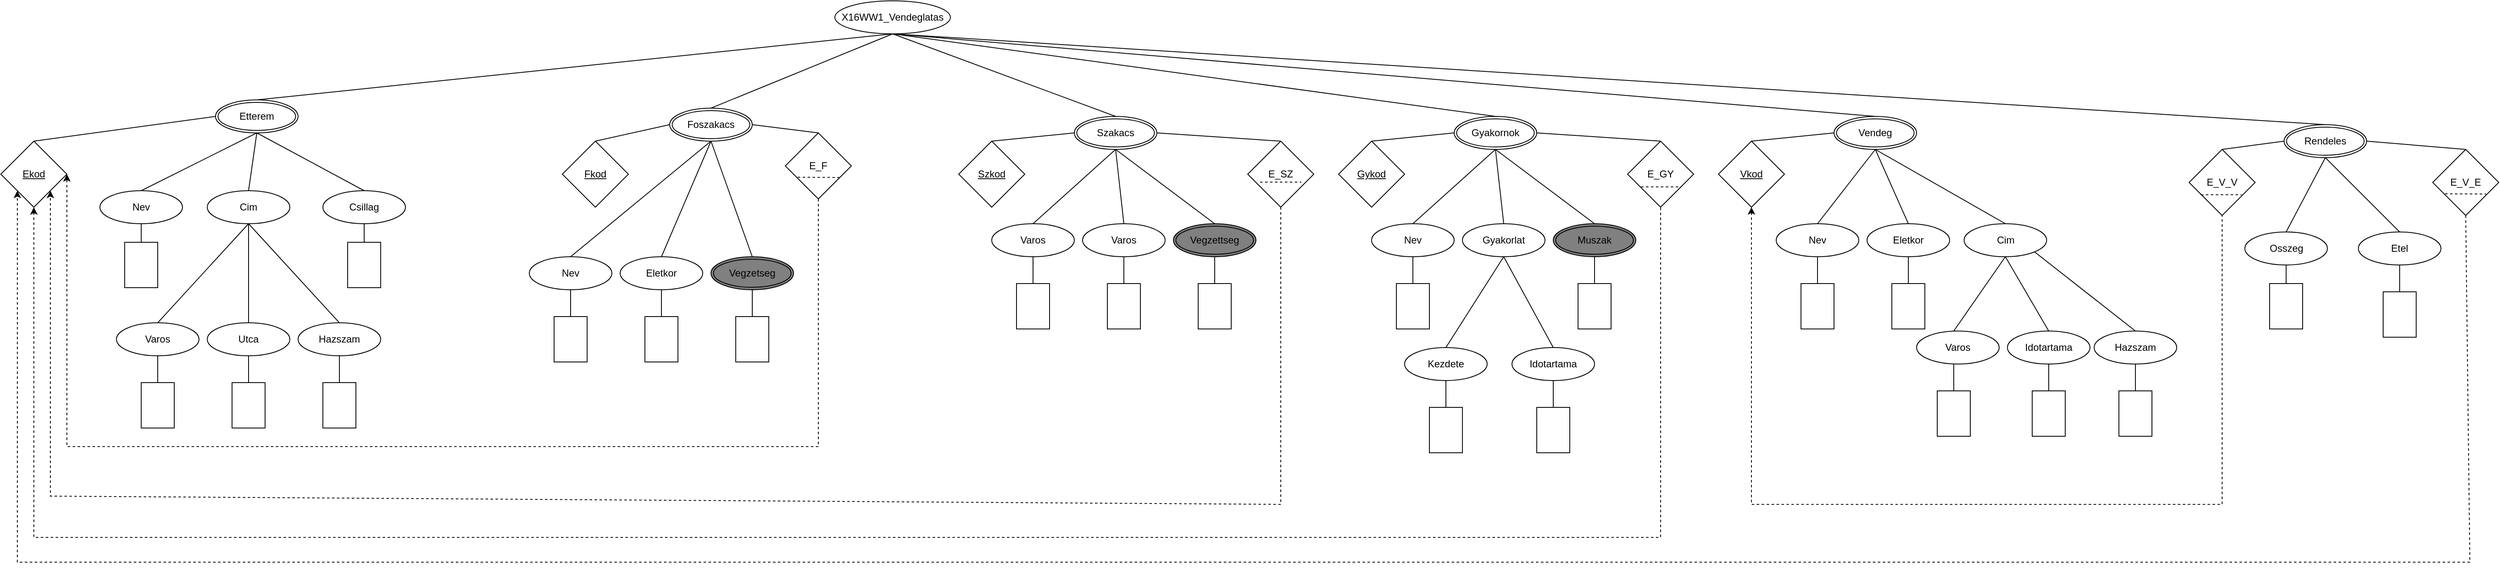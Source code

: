 <mxfile version="26.1.3">
  <diagram name="Page-1" id="sWhTfugPhAVval0CYp7l">
    <mxGraphModel dx="724" dy="417" grid="1" gridSize="10" guides="1" tooltips="1" connect="1" arrows="1" fold="1" page="1" pageScale="1" pageWidth="4681" pageHeight="3300" math="0" shadow="0">
      <root>
        <mxCell id="0" />
        <mxCell id="1" parent="0" />
        <mxCell id="BiMNUAmta6jIH4Wn-nJm-2" value="X16WW1_Vendeglatas" style="ellipse;whiteSpace=wrap;html=1;align=center;" vertex="1" parent="1">
          <mxGeometry x="1270" width="140" height="40" as="geometry" />
        </mxCell>
        <mxCell id="BiMNUAmta6jIH4Wn-nJm-3" value="Etterem" style="ellipse;shape=doubleEllipse;margin=3;whiteSpace=wrap;html=1;align=center;" vertex="1" parent="1">
          <mxGeometry x="520" y="120" width="100" height="40" as="geometry" />
        </mxCell>
        <mxCell id="BiMNUAmta6jIH4Wn-nJm-4" value="Cim" style="ellipse;whiteSpace=wrap;html=1;align=center;" vertex="1" parent="1">
          <mxGeometry x="510" y="230" width="100" height="40" as="geometry" />
        </mxCell>
        <mxCell id="BiMNUAmta6jIH4Wn-nJm-5" value="Csillag" style="ellipse;whiteSpace=wrap;html=1;align=center;" vertex="1" parent="1">
          <mxGeometry x="650" y="230" width="100" height="40" as="geometry" />
        </mxCell>
        <mxCell id="BiMNUAmta6jIH4Wn-nJm-6" value="Nev" style="ellipse;whiteSpace=wrap;html=1;align=center;" vertex="1" parent="1">
          <mxGeometry x="380" y="230" width="100" height="40" as="geometry" />
        </mxCell>
        <mxCell id="BiMNUAmta6jIH4Wn-nJm-7" value="&lt;u&gt;Ekod&lt;/u&gt;" style="rhombus;whiteSpace=wrap;html=1;" vertex="1" parent="1">
          <mxGeometry x="260" y="170" width="80" height="80" as="geometry" />
        </mxCell>
        <mxCell id="BiMNUAmta6jIH4Wn-nJm-8" value="Varos" style="ellipse;whiteSpace=wrap;html=1;align=center;" vertex="1" parent="1">
          <mxGeometry x="400" y="390" width="100" height="40" as="geometry" />
        </mxCell>
        <mxCell id="BiMNUAmta6jIH4Wn-nJm-10" value="Utca" style="ellipse;whiteSpace=wrap;html=1;align=center;" vertex="1" parent="1">
          <mxGeometry x="510" y="390" width="100" height="40" as="geometry" />
        </mxCell>
        <mxCell id="BiMNUAmta6jIH4Wn-nJm-11" value="Hazszam" style="ellipse;whiteSpace=wrap;html=1;align=center;" vertex="1" parent="1">
          <mxGeometry x="620" y="390" width="100" height="40" as="geometry" />
        </mxCell>
        <mxCell id="BiMNUAmta6jIH4Wn-nJm-12" value="" style="endArrow=none;html=1;rounded=0;exitX=0;exitY=0.5;exitDx=0;exitDy=0;entryX=0.5;entryY=0;entryDx=0;entryDy=0;" edge="1" parent="1" source="BiMNUAmta6jIH4Wn-nJm-3" target="BiMNUAmta6jIH4Wn-nJm-7">
          <mxGeometry width="50" height="50" relative="1" as="geometry">
            <mxPoint x="920" y="410" as="sourcePoint" />
            <mxPoint x="970" y="360" as="targetPoint" />
          </mxGeometry>
        </mxCell>
        <mxCell id="BiMNUAmta6jIH4Wn-nJm-13" value="" style="endArrow=none;html=1;rounded=0;exitX=0.5;exitY=1;exitDx=0;exitDy=0;entryX=0.5;entryY=0;entryDx=0;entryDy=0;" edge="1" parent="1" source="BiMNUAmta6jIH4Wn-nJm-3" target="BiMNUAmta6jIH4Wn-nJm-6">
          <mxGeometry width="50" height="50" relative="1" as="geometry">
            <mxPoint x="580" y="170" as="sourcePoint" />
            <mxPoint x="330" y="200" as="targetPoint" />
          </mxGeometry>
        </mxCell>
        <mxCell id="BiMNUAmta6jIH4Wn-nJm-14" value="" style="endArrow=none;html=1;rounded=0;exitX=0.5;exitY=1;exitDx=0;exitDy=0;entryX=0.5;entryY=0;entryDx=0;entryDy=0;" edge="1" parent="1" source="BiMNUAmta6jIH4Wn-nJm-3" target="BiMNUAmta6jIH4Wn-nJm-4">
          <mxGeometry width="50" height="50" relative="1" as="geometry">
            <mxPoint x="590" y="180" as="sourcePoint" />
            <mxPoint x="340" y="210" as="targetPoint" />
          </mxGeometry>
        </mxCell>
        <mxCell id="BiMNUAmta6jIH4Wn-nJm-15" value="" style="endArrow=none;html=1;rounded=0;exitX=0.5;exitY=0;exitDx=0;exitDy=0;entryX=0.5;entryY=1;entryDx=0;entryDy=0;" edge="1" parent="1" source="BiMNUAmta6jIH4Wn-nJm-5" target="BiMNUAmta6jIH4Wn-nJm-3">
          <mxGeometry width="50" height="50" relative="1" as="geometry">
            <mxPoint x="600" y="190" as="sourcePoint" />
            <mxPoint x="350" y="220" as="targetPoint" />
          </mxGeometry>
        </mxCell>
        <mxCell id="BiMNUAmta6jIH4Wn-nJm-16" value="" style="endArrow=none;html=1;rounded=0;exitX=0.5;exitY=1;exitDx=0;exitDy=0;entryX=0.5;entryY=0;entryDx=0;entryDy=0;" edge="1" parent="1" source="BiMNUAmta6jIH4Wn-nJm-4" target="BiMNUAmta6jIH4Wn-nJm-8">
          <mxGeometry width="50" height="50" relative="1" as="geometry">
            <mxPoint x="610" y="200" as="sourcePoint" />
            <mxPoint x="360" y="230" as="targetPoint" />
          </mxGeometry>
        </mxCell>
        <mxCell id="BiMNUAmta6jIH4Wn-nJm-17" value="" style="endArrow=none;html=1;rounded=0;exitX=0.5;exitY=0;exitDx=0;exitDy=0;entryX=0.5;entryY=1;entryDx=0;entryDy=0;" edge="1" parent="1" source="BiMNUAmta6jIH4Wn-nJm-10" target="BiMNUAmta6jIH4Wn-nJm-4">
          <mxGeometry width="50" height="50" relative="1" as="geometry">
            <mxPoint x="620" y="210" as="sourcePoint" />
            <mxPoint x="370" y="240" as="targetPoint" />
          </mxGeometry>
        </mxCell>
        <mxCell id="BiMNUAmta6jIH4Wn-nJm-18" value="" style="endArrow=none;html=1;rounded=0;exitX=0.5;exitY=0;exitDx=0;exitDy=0;entryX=0.5;entryY=1;entryDx=0;entryDy=0;" edge="1" parent="1" source="BiMNUAmta6jIH4Wn-nJm-11" target="BiMNUAmta6jIH4Wn-nJm-4">
          <mxGeometry width="50" height="50" relative="1" as="geometry">
            <mxPoint x="630" y="220" as="sourcePoint" />
            <mxPoint x="380" y="250" as="targetPoint" />
          </mxGeometry>
        </mxCell>
        <mxCell id="BiMNUAmta6jIH4Wn-nJm-19" value="" style="endArrow=none;html=1;rounded=0;entryX=0.5;entryY=0;entryDx=0;entryDy=0;exitX=0.5;exitY=1;exitDx=0;exitDy=0;" edge="1" parent="1" source="BiMNUAmta6jIH4Wn-nJm-2" target="BiMNUAmta6jIH4Wn-nJm-3">
          <mxGeometry width="50" height="50" relative="1" as="geometry">
            <mxPoint x="920" y="40" as="sourcePoint" />
            <mxPoint x="390" y="260" as="targetPoint" />
          </mxGeometry>
        </mxCell>
        <mxCell id="BiMNUAmta6jIH4Wn-nJm-20" value="" style="rounded=0;whiteSpace=wrap;html=1;rotation=90;" vertex="1" parent="1">
          <mxGeometry x="422.5" y="470" width="55" height="40" as="geometry" />
        </mxCell>
        <mxCell id="BiMNUAmta6jIH4Wn-nJm-22" value="" style="rounded=0;whiteSpace=wrap;html=1;rotation=90;" vertex="1" parent="1">
          <mxGeometry x="532.5" y="470" width="55" height="40" as="geometry" />
        </mxCell>
        <mxCell id="BiMNUAmta6jIH4Wn-nJm-24" value="" style="rounded=0;whiteSpace=wrap;html=1;rotation=90;" vertex="1" parent="1">
          <mxGeometry x="642.5" y="470" width="55" height="40" as="geometry" />
        </mxCell>
        <mxCell id="BiMNUAmta6jIH4Wn-nJm-25" value="" style="rounded=0;whiteSpace=wrap;html=1;rotation=90;" vertex="1" parent="1">
          <mxGeometry x="402.5" y="300" width="55" height="40" as="geometry" />
        </mxCell>
        <mxCell id="BiMNUAmta6jIH4Wn-nJm-26" value="" style="rounded=0;whiteSpace=wrap;html=1;rotation=90;" vertex="1" parent="1">
          <mxGeometry x="672.5" y="300" width="55" height="40" as="geometry" />
        </mxCell>
        <mxCell id="BiMNUAmta6jIH4Wn-nJm-27" value="" style="endArrow=none;html=1;rounded=0;exitX=0.5;exitY=1;exitDx=0;exitDy=0;entryX=0;entryY=0.5;entryDx=0;entryDy=0;" edge="1" parent="1" source="BiMNUAmta6jIH4Wn-nJm-10" target="BiMNUAmta6jIH4Wn-nJm-22">
          <mxGeometry width="50" height="50" relative="1" as="geometry">
            <mxPoint x="570" y="360" as="sourcePoint" />
            <mxPoint x="570" y="280" as="targetPoint" />
          </mxGeometry>
        </mxCell>
        <mxCell id="BiMNUAmta6jIH4Wn-nJm-28" value="" style="endArrow=none;html=1;rounded=0;exitX=0.5;exitY=1;exitDx=0;exitDy=0;entryX=0;entryY=0.5;entryDx=0;entryDy=0;" edge="1" parent="1" source="BiMNUAmta6jIH4Wn-nJm-8" target="BiMNUAmta6jIH4Wn-nJm-20">
          <mxGeometry width="50" height="50" relative="1" as="geometry">
            <mxPoint x="580" y="370" as="sourcePoint" />
            <mxPoint x="580" y="290" as="targetPoint" />
          </mxGeometry>
        </mxCell>
        <mxCell id="BiMNUAmta6jIH4Wn-nJm-29" value="" style="endArrow=none;html=1;rounded=0;exitX=0.5;exitY=1;exitDx=0;exitDy=0;entryX=0;entryY=0.5;entryDx=0;entryDy=0;" edge="1" parent="1" source="BiMNUAmta6jIH4Wn-nJm-11" target="BiMNUAmta6jIH4Wn-nJm-24">
          <mxGeometry width="50" height="50" relative="1" as="geometry">
            <mxPoint x="590" y="380" as="sourcePoint" />
            <mxPoint x="590" y="300" as="targetPoint" />
          </mxGeometry>
        </mxCell>
        <mxCell id="BiMNUAmta6jIH4Wn-nJm-30" value="" style="endArrow=none;html=1;rounded=0;exitX=0;exitY=0.5;exitDx=0;exitDy=0;entryX=0.5;entryY=1;entryDx=0;entryDy=0;" edge="1" parent="1" source="BiMNUAmta6jIH4Wn-nJm-25" target="BiMNUAmta6jIH4Wn-nJm-6">
          <mxGeometry width="50" height="50" relative="1" as="geometry">
            <mxPoint x="600" y="390" as="sourcePoint" />
            <mxPoint x="600" y="310" as="targetPoint" />
          </mxGeometry>
        </mxCell>
        <mxCell id="BiMNUAmta6jIH4Wn-nJm-31" value="" style="endArrow=none;html=1;rounded=0;exitX=0;exitY=0.5;exitDx=0;exitDy=0;entryX=0.5;entryY=1;entryDx=0;entryDy=0;" edge="1" parent="1" source="BiMNUAmta6jIH4Wn-nJm-26" target="BiMNUAmta6jIH4Wn-nJm-5">
          <mxGeometry width="50" height="50" relative="1" as="geometry">
            <mxPoint x="610" y="400" as="sourcePoint" />
            <mxPoint x="610" y="320" as="targetPoint" />
          </mxGeometry>
        </mxCell>
        <mxCell id="BiMNUAmta6jIH4Wn-nJm-32" value="Szakacs" style="ellipse;shape=doubleEllipse;margin=3;whiteSpace=wrap;html=1;align=center;" vertex="1" parent="1">
          <mxGeometry x="1560" y="140" width="100" height="40" as="geometry" />
        </mxCell>
        <mxCell id="BiMNUAmta6jIH4Wn-nJm-33" value="&lt;u&gt;Fkod&lt;/u&gt;" style="rhombus;whiteSpace=wrap;html=1;" vertex="1" parent="1">
          <mxGeometry x="940" y="170" width="80" height="80" as="geometry" />
        </mxCell>
        <mxCell id="BiMNUAmta6jIH4Wn-nJm-35" value="E_F" style="rhombus;whiteSpace=wrap;html=1;" vertex="1" parent="1">
          <mxGeometry x="1210" y="160" width="80" height="80" as="geometry" />
        </mxCell>
        <mxCell id="BiMNUAmta6jIH4Wn-nJm-36" value="Foszakacs" style="ellipse;shape=doubleEllipse;margin=3;whiteSpace=wrap;html=1;align=center;" vertex="1" parent="1">
          <mxGeometry x="1070" y="130" width="100" height="40" as="geometry" />
        </mxCell>
        <mxCell id="BiMNUAmta6jIH4Wn-nJm-37" value="&lt;u&gt;Szkod&lt;/u&gt;" style="rhombus;whiteSpace=wrap;html=1;" vertex="1" parent="1">
          <mxGeometry x="1420" y="170" width="80" height="80" as="geometry" />
        </mxCell>
        <mxCell id="BiMNUAmta6jIH4Wn-nJm-38" value="E_SZ" style="rhombus;whiteSpace=wrap;html=1;" vertex="1" parent="1">
          <mxGeometry x="1770" y="170" width="80" height="80" as="geometry" />
        </mxCell>
        <mxCell id="BiMNUAmta6jIH4Wn-nJm-39" value="Varos" style="ellipse;whiteSpace=wrap;html=1;align=center;" vertex="1" parent="1">
          <mxGeometry x="1460" y="270" width="100" height="40" as="geometry" />
        </mxCell>
        <mxCell id="BiMNUAmta6jIH4Wn-nJm-40" value="" style="rounded=0;whiteSpace=wrap;html=1;rotation=90;" vertex="1" parent="1">
          <mxGeometry x="1482.5" y="350" width="55" height="40" as="geometry" />
        </mxCell>
        <mxCell id="BiMNUAmta6jIH4Wn-nJm-41" value="" style="endArrow=none;html=1;rounded=0;exitX=0.5;exitY=1;exitDx=0;exitDy=0;entryX=0;entryY=0.5;entryDx=0;entryDy=0;" edge="1" parent="1" source="BiMNUAmta6jIH4Wn-nJm-39" target="BiMNUAmta6jIH4Wn-nJm-40">
          <mxGeometry width="50" height="50" relative="1" as="geometry">
            <mxPoint x="1640" y="250" as="sourcePoint" />
            <mxPoint x="1640" y="170" as="targetPoint" />
          </mxGeometry>
        </mxCell>
        <mxCell id="BiMNUAmta6jIH4Wn-nJm-42" value="Varos" style="ellipse;whiteSpace=wrap;html=1;align=center;" vertex="1" parent="1">
          <mxGeometry x="1570" y="270" width="100" height="40" as="geometry" />
        </mxCell>
        <mxCell id="BiMNUAmta6jIH4Wn-nJm-43" value="" style="rounded=0;whiteSpace=wrap;html=1;rotation=90;" vertex="1" parent="1">
          <mxGeometry x="1592.5" y="350" width="55" height="40" as="geometry" />
        </mxCell>
        <mxCell id="BiMNUAmta6jIH4Wn-nJm-44" value="" style="endArrow=none;html=1;rounded=0;exitX=0.5;exitY=1;exitDx=0;exitDy=0;entryX=0;entryY=0.5;entryDx=0;entryDy=0;" edge="1" parent="1" source="BiMNUAmta6jIH4Wn-nJm-42" target="BiMNUAmta6jIH4Wn-nJm-43">
          <mxGeometry width="50" height="50" relative="1" as="geometry">
            <mxPoint x="1750" y="250" as="sourcePoint" />
            <mxPoint x="1750" y="170" as="targetPoint" />
          </mxGeometry>
        </mxCell>
        <mxCell id="BiMNUAmta6jIH4Wn-nJm-46" value="" style="rounded=0;whiteSpace=wrap;html=1;rotation=90;" vertex="1" parent="1">
          <mxGeometry x="1702.5" y="350" width="55" height="40" as="geometry" />
        </mxCell>
        <mxCell id="BiMNUAmta6jIH4Wn-nJm-47" value="" style="endArrow=none;html=1;rounded=0;exitX=0.5;exitY=1;exitDx=0;exitDy=0;entryX=0;entryY=0.5;entryDx=0;entryDy=0;" edge="1" parent="1" target="BiMNUAmta6jIH4Wn-nJm-46">
          <mxGeometry width="50" height="50" relative="1" as="geometry">
            <mxPoint x="1730" y="310" as="sourcePoint" />
            <mxPoint x="1860" y="170" as="targetPoint" />
          </mxGeometry>
        </mxCell>
        <mxCell id="BiMNUAmta6jIH4Wn-nJm-48" value="&lt;div&gt;Vegzettseg&lt;/div&gt;" style="ellipse;shape=doubleEllipse;margin=3;whiteSpace=wrap;html=1;align=center;fillColor=light-dark(#808080,#000000);" vertex="1" parent="1">
          <mxGeometry x="1680" y="270" width="100" height="40" as="geometry" />
        </mxCell>
        <mxCell id="BiMNUAmta6jIH4Wn-nJm-49" value="" style="endArrow=none;html=1;rounded=0;exitX=0.5;exitY=0;exitDx=0;exitDy=0;entryX=0.5;entryY=1;entryDx=0;entryDy=0;" edge="1" parent="1" source="BiMNUAmta6jIH4Wn-nJm-32" target="BiMNUAmta6jIH4Wn-nJm-2">
          <mxGeometry width="50" height="50" relative="1" as="geometry">
            <mxPoint x="710" y="240" as="sourcePoint" />
            <mxPoint x="580" y="170" as="targetPoint" />
          </mxGeometry>
        </mxCell>
        <mxCell id="BiMNUAmta6jIH4Wn-nJm-50" value="" style="endArrow=none;html=1;rounded=0;exitX=0.5;exitY=0;exitDx=0;exitDy=0;entryX=0;entryY=0.5;entryDx=0;entryDy=0;" edge="1" parent="1" source="BiMNUAmta6jIH4Wn-nJm-37" target="BiMNUAmta6jIH4Wn-nJm-32">
          <mxGeometry width="50" height="50" relative="1" as="geometry">
            <mxPoint x="1620" y="150" as="sourcePoint" />
            <mxPoint x="1630" y="70" as="targetPoint" />
          </mxGeometry>
        </mxCell>
        <mxCell id="BiMNUAmta6jIH4Wn-nJm-52" value="" style="endArrow=none;html=1;rounded=0;exitX=0.5;exitY=0;exitDx=0;exitDy=0;entryX=1;entryY=0.5;entryDx=0;entryDy=0;" edge="1" parent="1" source="BiMNUAmta6jIH4Wn-nJm-38" target="BiMNUAmta6jIH4Wn-nJm-32">
          <mxGeometry width="50" height="50" relative="1" as="geometry">
            <mxPoint x="1510" y="220" as="sourcePoint" />
            <mxPoint x="1570" y="170" as="targetPoint" />
          </mxGeometry>
        </mxCell>
        <mxCell id="BiMNUAmta6jIH4Wn-nJm-53" value="" style="endArrow=none;html=1;rounded=0;exitX=0.5;exitY=0;exitDx=0;exitDy=0;entryX=0.5;entryY=1;entryDx=0;entryDy=0;" edge="1" parent="1" source="BiMNUAmta6jIH4Wn-nJm-39" target="BiMNUAmta6jIH4Wn-nJm-32">
          <mxGeometry width="50" height="50" relative="1" as="geometry">
            <mxPoint x="1520" y="230" as="sourcePoint" />
            <mxPoint x="1580" y="180" as="targetPoint" />
          </mxGeometry>
        </mxCell>
        <mxCell id="BiMNUAmta6jIH4Wn-nJm-54" value="" style="endArrow=none;html=1;rounded=0;exitX=0.5;exitY=0;exitDx=0;exitDy=0;entryX=0.5;entryY=1;entryDx=0;entryDy=0;" edge="1" parent="1" source="BiMNUAmta6jIH4Wn-nJm-42" target="BiMNUAmta6jIH4Wn-nJm-32">
          <mxGeometry width="50" height="50" relative="1" as="geometry">
            <mxPoint x="1530" y="240" as="sourcePoint" />
            <mxPoint x="1590" y="190" as="targetPoint" />
          </mxGeometry>
        </mxCell>
        <mxCell id="BiMNUAmta6jIH4Wn-nJm-55" value="" style="endArrow=none;html=1;rounded=0;exitX=0.5;exitY=0;exitDx=0;exitDy=0;entryX=0.5;entryY=1;entryDx=0;entryDy=0;" edge="1" parent="1" source="BiMNUAmta6jIH4Wn-nJm-48" target="BiMNUAmta6jIH4Wn-nJm-32">
          <mxGeometry width="50" height="50" relative="1" as="geometry">
            <mxPoint x="1540" y="250" as="sourcePoint" />
            <mxPoint x="1600" y="200" as="targetPoint" />
          </mxGeometry>
        </mxCell>
        <mxCell id="BiMNUAmta6jIH4Wn-nJm-56" value="Nev" style="ellipse;whiteSpace=wrap;html=1;align=center;" vertex="1" parent="1">
          <mxGeometry x="900" y="310" width="100" height="40" as="geometry" />
        </mxCell>
        <mxCell id="BiMNUAmta6jIH4Wn-nJm-57" value="Eletkor" style="ellipse;whiteSpace=wrap;html=1;align=center;" vertex="1" parent="1">
          <mxGeometry x="1010" y="310" width="100" height="40" as="geometry" />
        </mxCell>
        <mxCell id="BiMNUAmta6jIH4Wn-nJm-59" value="" style="rounded=0;whiteSpace=wrap;html=1;rotation=90;" vertex="1" parent="1">
          <mxGeometry x="922.5" y="390" width="55" height="40" as="geometry" />
        </mxCell>
        <mxCell id="BiMNUAmta6jIH4Wn-nJm-60" value="" style="rounded=0;whiteSpace=wrap;html=1;rotation=90;" vertex="1" parent="1">
          <mxGeometry x="1032.5" y="390" width="55" height="40" as="geometry" />
        </mxCell>
        <mxCell id="BiMNUAmta6jIH4Wn-nJm-61" value="" style="rounded=0;whiteSpace=wrap;html=1;rotation=90;" vertex="1" parent="1">
          <mxGeometry x="1142.5" y="390" width="55" height="40" as="geometry" />
        </mxCell>
        <mxCell id="BiMNUAmta6jIH4Wn-nJm-62" value="" style="endArrow=none;html=1;rounded=0;exitX=0.5;exitY=1;exitDx=0;exitDy=0;entryX=0;entryY=0.5;entryDx=0;entryDy=0;" edge="1" parent="1" source="BiMNUAmta6jIH4Wn-nJm-57" target="BiMNUAmta6jIH4Wn-nJm-60">
          <mxGeometry width="50" height="50" relative="1" as="geometry">
            <mxPoint x="1070" y="280" as="sourcePoint" />
            <mxPoint x="1070" y="200" as="targetPoint" />
          </mxGeometry>
        </mxCell>
        <mxCell id="BiMNUAmta6jIH4Wn-nJm-63" value="" style="endArrow=none;html=1;rounded=0;exitX=0.5;exitY=1;exitDx=0;exitDy=0;entryX=0;entryY=0.5;entryDx=0;entryDy=0;" edge="1" parent="1" source="BiMNUAmta6jIH4Wn-nJm-56" target="BiMNUAmta6jIH4Wn-nJm-59">
          <mxGeometry width="50" height="50" relative="1" as="geometry">
            <mxPoint x="1080" y="290" as="sourcePoint" />
            <mxPoint x="1080" y="210" as="targetPoint" />
          </mxGeometry>
        </mxCell>
        <mxCell id="BiMNUAmta6jIH4Wn-nJm-64" value="" style="endArrow=none;html=1;rounded=0;exitX=0.5;exitY=1;exitDx=0;exitDy=0;entryX=0;entryY=0.5;entryDx=0;entryDy=0;" edge="1" parent="1" target="BiMNUAmta6jIH4Wn-nJm-61">
          <mxGeometry width="50" height="50" relative="1" as="geometry">
            <mxPoint x="1170" y="350" as="sourcePoint" />
            <mxPoint x="1090" y="220" as="targetPoint" />
          </mxGeometry>
        </mxCell>
        <mxCell id="BiMNUAmta6jIH4Wn-nJm-65" value="" style="endArrow=none;html=1;rounded=0;exitX=0.5;exitY=0;exitDx=0;exitDy=0;entryX=0.5;entryY=1;entryDx=0;entryDy=0;" edge="1" parent="1" source="BiMNUAmta6jIH4Wn-nJm-56" target="BiMNUAmta6jIH4Wn-nJm-36">
          <mxGeometry width="50" height="50" relative="1" as="geometry">
            <mxPoint x="1140" y="385" as="sourcePoint" />
            <mxPoint x="1190" y="335" as="targetPoint" />
          </mxGeometry>
        </mxCell>
        <mxCell id="BiMNUAmta6jIH4Wn-nJm-66" value="" style="endArrow=none;html=1;rounded=0;exitX=0.5;exitY=0;exitDx=0;exitDy=0;entryX=0.5;entryY=1;entryDx=0;entryDy=0;" edge="1" parent="1" source="BiMNUAmta6jIH4Wn-nJm-57" target="BiMNUAmta6jIH4Wn-nJm-36">
          <mxGeometry width="50" height="50" relative="1" as="geometry">
            <mxPoint x="1040" y="315" as="sourcePoint" />
            <mxPoint x="1150" y="205" as="targetPoint" />
          </mxGeometry>
        </mxCell>
        <mxCell id="BiMNUAmta6jIH4Wn-nJm-67" value="" style="endArrow=none;html=1;rounded=0;exitX=0.5;exitY=0;exitDx=0;exitDy=0;entryX=0.5;entryY=1;entryDx=0;entryDy=0;" edge="1" parent="1" target="BiMNUAmta6jIH4Wn-nJm-36">
          <mxGeometry width="50" height="50" relative="1" as="geometry">
            <mxPoint x="1170" y="310" as="sourcePoint" />
            <mxPoint x="1160" y="215" as="targetPoint" />
          </mxGeometry>
        </mxCell>
        <mxCell id="BiMNUAmta6jIH4Wn-nJm-68" value="" style="endArrow=none;html=1;rounded=0;exitX=0.5;exitY=0;exitDx=0;exitDy=0;entryX=0;entryY=0.5;entryDx=0;entryDy=0;" edge="1" parent="1" source="BiMNUAmta6jIH4Wn-nJm-33" target="BiMNUAmta6jIH4Wn-nJm-36">
          <mxGeometry width="50" height="50" relative="1" as="geometry">
            <mxPoint x="1060" y="335" as="sourcePoint" />
            <mxPoint x="1170" y="225" as="targetPoint" />
          </mxGeometry>
        </mxCell>
        <mxCell id="BiMNUAmta6jIH4Wn-nJm-69" value="" style="endArrow=none;html=1;rounded=0;exitX=0.5;exitY=0;exitDx=0;exitDy=0;entryX=1;entryY=0.5;entryDx=0;entryDy=0;" edge="1" parent="1" source="BiMNUAmta6jIH4Wn-nJm-35" target="BiMNUAmta6jIH4Wn-nJm-36">
          <mxGeometry width="50" height="50" relative="1" as="geometry">
            <mxPoint x="1070" y="345" as="sourcePoint" />
            <mxPoint x="1180" y="235" as="targetPoint" />
          </mxGeometry>
        </mxCell>
        <mxCell id="BiMNUAmta6jIH4Wn-nJm-70" value="" style="endArrow=none;html=1;rounded=0;exitX=0.5;exitY=0;exitDx=0;exitDy=0;entryX=0.5;entryY=1;entryDx=0;entryDy=0;" edge="1" parent="1" source="BiMNUAmta6jIH4Wn-nJm-36" target="BiMNUAmta6jIH4Wn-nJm-2">
          <mxGeometry width="50" height="50" relative="1" as="geometry">
            <mxPoint x="910" y="340" as="sourcePoint" />
            <mxPoint x="1020" y="230" as="targetPoint" />
          </mxGeometry>
        </mxCell>
        <mxCell id="BiMNUAmta6jIH4Wn-nJm-71" value="Gyakornok" style="ellipse;shape=doubleEllipse;margin=3;whiteSpace=wrap;html=1;align=center;" vertex="1" parent="1">
          <mxGeometry x="2020" y="140" width="100" height="40" as="geometry" />
        </mxCell>
        <mxCell id="BiMNUAmta6jIH4Wn-nJm-72" value="&lt;u&gt;Gykod&lt;/u&gt;" style="rhombus;whiteSpace=wrap;html=1;" vertex="1" parent="1">
          <mxGeometry x="1880" y="170" width="80" height="80" as="geometry" />
        </mxCell>
        <mxCell id="BiMNUAmta6jIH4Wn-nJm-73" value="E_GY" style="rhombus;whiteSpace=wrap;html=1;" vertex="1" parent="1">
          <mxGeometry x="2230" y="170" width="80" height="80" as="geometry" />
        </mxCell>
        <mxCell id="BiMNUAmta6jIH4Wn-nJm-74" value="Nev" style="ellipse;whiteSpace=wrap;html=1;align=center;" vertex="1" parent="1">
          <mxGeometry x="1920" y="270" width="100" height="40" as="geometry" />
        </mxCell>
        <mxCell id="BiMNUAmta6jIH4Wn-nJm-75" value="" style="rounded=0;whiteSpace=wrap;html=1;rotation=90;" vertex="1" parent="1">
          <mxGeometry x="1942.5" y="350" width="55" height="40" as="geometry" />
        </mxCell>
        <mxCell id="BiMNUAmta6jIH4Wn-nJm-76" value="" style="endArrow=none;html=1;rounded=0;exitX=0.5;exitY=1;exitDx=0;exitDy=0;entryX=0;entryY=0.5;entryDx=0;entryDy=0;" edge="1" parent="1" source="BiMNUAmta6jIH4Wn-nJm-74" target="BiMNUAmta6jIH4Wn-nJm-75">
          <mxGeometry width="50" height="50" relative="1" as="geometry">
            <mxPoint x="2100" y="250" as="sourcePoint" />
            <mxPoint x="2100" y="170" as="targetPoint" />
          </mxGeometry>
        </mxCell>
        <mxCell id="BiMNUAmta6jIH4Wn-nJm-77" value="Gyakorlat" style="ellipse;whiteSpace=wrap;html=1;align=center;" vertex="1" parent="1">
          <mxGeometry x="2030" y="270" width="100" height="40" as="geometry" />
        </mxCell>
        <mxCell id="BiMNUAmta6jIH4Wn-nJm-80" value="" style="rounded=0;whiteSpace=wrap;html=1;rotation=90;" vertex="1" parent="1">
          <mxGeometry x="2162.5" y="350" width="55" height="40" as="geometry" />
        </mxCell>
        <mxCell id="BiMNUAmta6jIH4Wn-nJm-81" value="" style="endArrow=none;html=1;rounded=0;exitX=0.5;exitY=1;exitDx=0;exitDy=0;entryX=0;entryY=0.5;entryDx=0;entryDy=0;" edge="1" parent="1" target="BiMNUAmta6jIH4Wn-nJm-80">
          <mxGeometry width="50" height="50" relative="1" as="geometry">
            <mxPoint x="2190" y="310" as="sourcePoint" />
            <mxPoint x="2320" y="170" as="targetPoint" />
          </mxGeometry>
        </mxCell>
        <mxCell id="BiMNUAmta6jIH4Wn-nJm-82" value="Muszak" style="ellipse;shape=doubleEllipse;margin=3;whiteSpace=wrap;html=1;align=center;fillColor=#808080;" vertex="1" parent="1">
          <mxGeometry x="2140" y="270" width="100" height="40" as="geometry" />
        </mxCell>
        <mxCell id="BiMNUAmta6jIH4Wn-nJm-83" value="" style="endArrow=none;html=1;rounded=0;exitX=0.5;exitY=0;exitDx=0;exitDy=0;entryX=0;entryY=0.5;entryDx=0;entryDy=0;" edge="1" parent="1" source="BiMNUAmta6jIH4Wn-nJm-72" target="BiMNUAmta6jIH4Wn-nJm-71">
          <mxGeometry width="50" height="50" relative="1" as="geometry">
            <mxPoint x="2080" y="150" as="sourcePoint" />
            <mxPoint x="2090" y="70" as="targetPoint" />
          </mxGeometry>
        </mxCell>
        <mxCell id="BiMNUAmta6jIH4Wn-nJm-84" value="" style="endArrow=none;html=1;rounded=0;exitX=0.5;exitY=0;exitDx=0;exitDy=0;entryX=1;entryY=0.5;entryDx=0;entryDy=0;" edge="1" parent="1" source="BiMNUAmta6jIH4Wn-nJm-73" target="BiMNUAmta6jIH4Wn-nJm-71">
          <mxGeometry width="50" height="50" relative="1" as="geometry">
            <mxPoint x="1970" y="220" as="sourcePoint" />
            <mxPoint x="2030" y="170" as="targetPoint" />
          </mxGeometry>
        </mxCell>
        <mxCell id="BiMNUAmta6jIH4Wn-nJm-85" value="" style="endArrow=none;html=1;rounded=0;exitX=0.5;exitY=0;exitDx=0;exitDy=0;entryX=0.5;entryY=1;entryDx=0;entryDy=0;" edge="1" parent="1" source="BiMNUAmta6jIH4Wn-nJm-74" target="BiMNUAmta6jIH4Wn-nJm-71">
          <mxGeometry width="50" height="50" relative="1" as="geometry">
            <mxPoint x="1980" y="230" as="sourcePoint" />
            <mxPoint x="2040" y="180" as="targetPoint" />
          </mxGeometry>
        </mxCell>
        <mxCell id="BiMNUAmta6jIH4Wn-nJm-86" value="" style="endArrow=none;html=1;rounded=0;exitX=0.5;exitY=0;exitDx=0;exitDy=0;entryX=0.5;entryY=1;entryDx=0;entryDy=0;" edge="1" parent="1" source="BiMNUAmta6jIH4Wn-nJm-77" target="BiMNUAmta6jIH4Wn-nJm-71">
          <mxGeometry width="50" height="50" relative="1" as="geometry">
            <mxPoint x="1990" y="240" as="sourcePoint" />
            <mxPoint x="2050" y="190" as="targetPoint" />
          </mxGeometry>
        </mxCell>
        <mxCell id="BiMNUAmta6jIH4Wn-nJm-87" value="" style="endArrow=none;html=1;rounded=0;exitX=0.5;exitY=0;exitDx=0;exitDy=0;entryX=0.5;entryY=1;entryDx=0;entryDy=0;" edge="1" parent="1" source="BiMNUAmta6jIH4Wn-nJm-82" target="BiMNUAmta6jIH4Wn-nJm-71">
          <mxGeometry width="50" height="50" relative="1" as="geometry">
            <mxPoint x="2000" y="250" as="sourcePoint" />
            <mxPoint x="2060" y="200" as="targetPoint" />
          </mxGeometry>
        </mxCell>
        <mxCell id="BiMNUAmta6jIH4Wn-nJm-89" value="Kezdete" style="ellipse;whiteSpace=wrap;html=1;align=center;" vertex="1" parent="1">
          <mxGeometry x="1960" y="420" width="100" height="40" as="geometry" />
        </mxCell>
        <mxCell id="BiMNUAmta6jIH4Wn-nJm-90" value="Idotartama" style="ellipse;whiteSpace=wrap;html=1;align=center;" vertex="1" parent="1">
          <mxGeometry x="2090" y="420" width="100" height="40" as="geometry" />
        </mxCell>
        <mxCell id="BiMNUAmta6jIH4Wn-nJm-91" value="" style="endArrow=none;html=1;rounded=0;exitX=0.5;exitY=0;exitDx=0;exitDy=0;entryX=0.5;entryY=1;entryDx=0;entryDy=0;" edge="1" parent="1" source="BiMNUAmta6jIH4Wn-nJm-89" target="BiMNUAmta6jIH4Wn-nJm-77">
          <mxGeometry width="50" height="50" relative="1" as="geometry">
            <mxPoint x="1970" y="370" as="sourcePoint" />
            <mxPoint x="2020" y="320" as="targetPoint" />
          </mxGeometry>
        </mxCell>
        <mxCell id="BiMNUAmta6jIH4Wn-nJm-92" value="" style="endArrow=none;html=1;rounded=0;exitX=0.5;exitY=0;exitDx=0;exitDy=0;entryX=0.5;entryY=1;entryDx=0;entryDy=0;" edge="1" parent="1" source="BiMNUAmta6jIH4Wn-nJm-90" target="BiMNUAmta6jIH4Wn-nJm-77">
          <mxGeometry width="50" height="50" relative="1" as="geometry">
            <mxPoint x="2050" y="430" as="sourcePoint" />
            <mxPoint x="2090" y="320" as="targetPoint" />
          </mxGeometry>
        </mxCell>
        <mxCell id="BiMNUAmta6jIH4Wn-nJm-93" value="" style="rounded=0;whiteSpace=wrap;html=1;rotation=90;" vertex="1" parent="1">
          <mxGeometry x="1982.5" y="500" width="55" height="40" as="geometry" />
        </mxCell>
        <mxCell id="BiMNUAmta6jIH4Wn-nJm-94" value="" style="endArrow=none;html=1;rounded=0;exitX=0.5;exitY=1;exitDx=0;exitDy=0;entryX=0;entryY=0.5;entryDx=0;entryDy=0;" edge="1" parent="1" target="BiMNUAmta6jIH4Wn-nJm-93" source="BiMNUAmta6jIH4Wn-nJm-89">
          <mxGeometry width="50" height="50" relative="1" as="geometry">
            <mxPoint x="2040" y="460" as="sourcePoint" />
            <mxPoint x="2170" y="320" as="targetPoint" />
          </mxGeometry>
        </mxCell>
        <mxCell id="BiMNUAmta6jIH4Wn-nJm-95" value="" style="rounded=0;whiteSpace=wrap;html=1;rotation=90;" vertex="1" parent="1">
          <mxGeometry x="2112.5" y="500" width="55" height="40" as="geometry" />
        </mxCell>
        <mxCell id="BiMNUAmta6jIH4Wn-nJm-96" value="" style="endArrow=none;html=1;rounded=0;exitX=0.5;exitY=1;exitDx=0;exitDy=0;entryX=0;entryY=0.5;entryDx=0;entryDy=0;" edge="1" parent="1" target="BiMNUAmta6jIH4Wn-nJm-95">
          <mxGeometry width="50" height="50" relative="1" as="geometry">
            <mxPoint x="2140" y="460" as="sourcePoint" />
            <mxPoint x="2270" y="320" as="targetPoint" />
          </mxGeometry>
        </mxCell>
        <mxCell id="BiMNUAmta6jIH4Wn-nJm-97" value="" style="endArrow=none;html=1;rounded=0;entryX=0.5;entryY=0;entryDx=0;entryDy=0;exitX=0.5;exitY=1;exitDx=0;exitDy=0;" edge="1" parent="1" source="BiMNUAmta6jIH4Wn-nJm-2" target="BiMNUAmta6jIH4Wn-nJm-71">
          <mxGeometry width="50" height="50" relative="1" as="geometry">
            <mxPoint x="1330" y="60" as="sourcePoint" />
            <mxPoint x="1740" y="320" as="targetPoint" />
          </mxGeometry>
        </mxCell>
        <mxCell id="BiMNUAmta6jIH4Wn-nJm-98" value="Vendeg" style="ellipse;shape=doubleEllipse;margin=3;whiteSpace=wrap;html=1;align=center;" vertex="1" parent="1">
          <mxGeometry x="2480" y="140" width="100" height="40" as="geometry" />
        </mxCell>
        <mxCell id="BiMNUAmta6jIH4Wn-nJm-99" value="&lt;u&gt;Vkod&lt;/u&gt;" style="rhombus;whiteSpace=wrap;html=1;" vertex="1" parent="1">
          <mxGeometry x="2340" y="170" width="80" height="80" as="geometry" />
        </mxCell>
        <mxCell id="BiMNUAmta6jIH4Wn-nJm-101" value="Nev" style="ellipse;whiteSpace=wrap;html=1;align=center;" vertex="1" parent="1">
          <mxGeometry x="2410" y="270" width="100" height="40" as="geometry" />
        </mxCell>
        <mxCell id="BiMNUAmta6jIH4Wn-nJm-102" value="" style="rounded=0;whiteSpace=wrap;html=1;rotation=90;" vertex="1" parent="1">
          <mxGeometry x="2432.5" y="350" width="55" height="40" as="geometry" />
        </mxCell>
        <mxCell id="BiMNUAmta6jIH4Wn-nJm-103" value="" style="endArrow=none;html=1;rounded=0;exitX=0.5;exitY=1;exitDx=0;exitDy=0;entryX=0;entryY=0.5;entryDx=0;entryDy=0;" edge="1" parent="1" source="BiMNUAmta6jIH4Wn-nJm-101" target="BiMNUAmta6jIH4Wn-nJm-102">
          <mxGeometry width="50" height="50" relative="1" as="geometry">
            <mxPoint x="2590" y="250" as="sourcePoint" />
            <mxPoint x="2590" y="170" as="targetPoint" />
          </mxGeometry>
        </mxCell>
        <mxCell id="BiMNUAmta6jIH4Wn-nJm-104" value="Cim" style="ellipse;whiteSpace=wrap;html=1;align=center;" vertex="1" parent="1">
          <mxGeometry x="2637.5" y="270" width="100" height="40" as="geometry" />
        </mxCell>
        <mxCell id="BiMNUAmta6jIH4Wn-nJm-108" value="" style="endArrow=none;html=1;rounded=0;exitX=0.5;exitY=0;exitDx=0;exitDy=0;entryX=0;entryY=0.5;entryDx=0;entryDy=0;" edge="1" parent="1" source="BiMNUAmta6jIH4Wn-nJm-99" target="BiMNUAmta6jIH4Wn-nJm-98">
          <mxGeometry width="50" height="50" relative="1" as="geometry">
            <mxPoint x="2540" y="150" as="sourcePoint" />
            <mxPoint x="2550" y="70" as="targetPoint" />
          </mxGeometry>
        </mxCell>
        <mxCell id="BiMNUAmta6jIH4Wn-nJm-110" value="" style="endArrow=none;html=1;rounded=0;exitX=0.5;exitY=0;exitDx=0;exitDy=0;entryX=0.5;entryY=1;entryDx=0;entryDy=0;" edge="1" parent="1" source="BiMNUAmta6jIH4Wn-nJm-101" target="BiMNUAmta6jIH4Wn-nJm-98">
          <mxGeometry width="50" height="50" relative="1" as="geometry">
            <mxPoint x="2440" y="230" as="sourcePoint" />
            <mxPoint x="2500" y="180" as="targetPoint" />
          </mxGeometry>
        </mxCell>
        <mxCell id="BiMNUAmta6jIH4Wn-nJm-111" value="" style="endArrow=none;html=1;rounded=0;exitX=0.5;exitY=0;exitDx=0;exitDy=0;entryX=0.5;entryY=1;entryDx=0;entryDy=0;" edge="1" parent="1" source="BiMNUAmta6jIH4Wn-nJm-104" target="BiMNUAmta6jIH4Wn-nJm-98">
          <mxGeometry width="50" height="50" relative="1" as="geometry">
            <mxPoint x="2450" y="240" as="sourcePoint" />
            <mxPoint x="2510" y="190" as="targetPoint" />
          </mxGeometry>
        </mxCell>
        <mxCell id="BiMNUAmta6jIH4Wn-nJm-112" value="" style="endArrow=none;html=1;rounded=0;entryX=0.5;entryY=1;entryDx=0;entryDy=0;exitX=0.5;exitY=0;exitDx=0;exitDy=0;" edge="1" parent="1" source="BiMNUAmta6jIH4Wn-nJm-121" target="BiMNUAmta6jIH4Wn-nJm-98">
          <mxGeometry width="50" height="50" relative="1" as="geometry">
            <mxPoint x="2580" y="280" as="sourcePoint" />
            <mxPoint x="2520" y="200" as="targetPoint" />
          </mxGeometry>
        </mxCell>
        <mxCell id="BiMNUAmta6jIH4Wn-nJm-113" value="Varos" style="ellipse;whiteSpace=wrap;html=1;align=center;" vertex="1" parent="1">
          <mxGeometry x="2580" y="400" width="100" height="40" as="geometry" />
        </mxCell>
        <mxCell id="BiMNUAmta6jIH4Wn-nJm-114" value="Idotartama" style="ellipse;whiteSpace=wrap;html=1;align=center;" vertex="1" parent="1">
          <mxGeometry x="2690" y="400" width="100" height="40" as="geometry" />
        </mxCell>
        <mxCell id="BiMNUAmta6jIH4Wn-nJm-115" value="" style="endArrow=none;html=1;rounded=0;exitX=0.5;exitY=0;exitDx=0;exitDy=0;entryX=0.5;entryY=1;entryDx=0;entryDy=0;" edge="1" parent="1" target="BiMNUAmta6jIH4Wn-nJm-104">
          <mxGeometry width="50" height="50" relative="1" as="geometry">
            <mxPoint x="2625" y="400" as="sourcePoint" />
            <mxPoint x="2407.5" y="310" as="targetPoint" />
          </mxGeometry>
        </mxCell>
        <mxCell id="BiMNUAmta6jIH4Wn-nJm-116" value="" style="endArrow=none;html=1;rounded=0;exitX=0.5;exitY=0;exitDx=0;exitDy=0;entryX=0.5;entryY=1;entryDx=0;entryDy=0;" edge="1" parent="1" source="BiMNUAmta6jIH4Wn-nJm-114" target="BiMNUAmta6jIH4Wn-nJm-104">
          <mxGeometry width="50" height="50" relative="1" as="geometry">
            <mxPoint x="2437.5" y="420" as="sourcePoint" />
            <mxPoint x="2477.5" y="310" as="targetPoint" />
          </mxGeometry>
        </mxCell>
        <mxCell id="BiMNUAmta6jIH4Wn-nJm-117" value="" style="rounded=0;whiteSpace=wrap;html=1;rotation=90;" vertex="1" parent="1">
          <mxGeometry x="2597.5" y="480" width="55" height="40" as="geometry" />
        </mxCell>
        <mxCell id="BiMNUAmta6jIH4Wn-nJm-118" value="" style="endArrow=none;html=1;rounded=0;exitX=0.5;exitY=1;exitDx=0;exitDy=0;entryX=0;entryY=0.5;entryDx=0;entryDy=0;" edge="1" parent="1" target="BiMNUAmta6jIH4Wn-nJm-117">
          <mxGeometry width="50" height="50" relative="1" as="geometry">
            <mxPoint x="2625" y="440" as="sourcePoint" />
            <mxPoint x="2785" y="300" as="targetPoint" />
          </mxGeometry>
        </mxCell>
        <mxCell id="BiMNUAmta6jIH4Wn-nJm-119" value="" style="rounded=0;whiteSpace=wrap;html=1;rotation=90;" vertex="1" parent="1">
          <mxGeometry x="2712.5" y="480" width="55" height="40" as="geometry" />
        </mxCell>
        <mxCell id="BiMNUAmta6jIH4Wn-nJm-120" value="" style="endArrow=none;html=1;rounded=0;exitX=0.5;exitY=1;exitDx=0;exitDy=0;entryX=0;entryY=0.5;entryDx=0;entryDy=0;" edge="1" parent="1" target="BiMNUAmta6jIH4Wn-nJm-119">
          <mxGeometry width="50" height="50" relative="1" as="geometry">
            <mxPoint x="2740" y="440" as="sourcePoint" />
            <mxPoint x="2870" y="300" as="targetPoint" />
          </mxGeometry>
        </mxCell>
        <mxCell id="BiMNUAmta6jIH4Wn-nJm-121" value="Eletkor" style="ellipse;whiteSpace=wrap;html=1;align=center;" vertex="1" parent="1">
          <mxGeometry x="2520" y="270" width="100" height="40" as="geometry" />
        </mxCell>
        <mxCell id="BiMNUAmta6jIH4Wn-nJm-123" value="" style="rounded=0;whiteSpace=wrap;html=1;rotation=90;" vertex="1" parent="1">
          <mxGeometry x="2542.5" y="350" width="55" height="40" as="geometry" />
        </mxCell>
        <mxCell id="BiMNUAmta6jIH4Wn-nJm-124" value="" style="endArrow=none;html=1;rounded=0;exitX=0.5;exitY=1;exitDx=0;exitDy=0;entryX=0;entryY=0.5;entryDx=0;entryDy=0;" edge="1" parent="1" target="BiMNUAmta6jIH4Wn-nJm-123">
          <mxGeometry width="50" height="50" relative="1" as="geometry">
            <mxPoint x="2570" y="310" as="sourcePoint" />
            <mxPoint x="2700" y="170" as="targetPoint" />
          </mxGeometry>
        </mxCell>
        <mxCell id="BiMNUAmta6jIH4Wn-nJm-125" value="Hazszam" style="ellipse;whiteSpace=wrap;html=1;align=center;" vertex="1" parent="1">
          <mxGeometry x="2795" y="400" width="100" height="40" as="geometry" />
        </mxCell>
        <mxCell id="BiMNUAmta6jIH4Wn-nJm-126" value="" style="rounded=0;whiteSpace=wrap;html=1;rotation=90;" vertex="1" parent="1">
          <mxGeometry x="2817.5" y="480" width="55" height="40" as="geometry" />
        </mxCell>
        <mxCell id="BiMNUAmta6jIH4Wn-nJm-127" value="" style="endArrow=none;html=1;rounded=0;entryX=0.5;entryY=1;entryDx=0;entryDy=0;exitX=0;exitY=0.5;exitDx=0;exitDy=0;" edge="1" parent="1" source="BiMNUAmta6jIH4Wn-nJm-126" target="BiMNUAmta6jIH4Wn-nJm-125">
          <mxGeometry width="50" height="50" relative="1" as="geometry">
            <mxPoint x="2395" y="360" as="sourcePoint" />
            <mxPoint x="2445" y="310" as="targetPoint" />
          </mxGeometry>
        </mxCell>
        <mxCell id="BiMNUAmta6jIH4Wn-nJm-129" value="" style="endArrow=none;html=1;rounded=0;entryX=1;entryY=1;entryDx=0;entryDy=0;exitX=0.5;exitY=0;exitDx=0;exitDy=0;" edge="1" parent="1" source="BiMNUAmta6jIH4Wn-nJm-125" target="BiMNUAmta6jIH4Wn-nJm-104">
          <mxGeometry width="50" height="50" relative="1" as="geometry">
            <mxPoint x="2437.5" y="360" as="sourcePoint" />
            <mxPoint x="2487.5" y="310" as="targetPoint" />
          </mxGeometry>
        </mxCell>
        <mxCell id="BiMNUAmta6jIH4Wn-nJm-130" value="" style="endArrow=none;html=1;rounded=0;entryX=0.5;entryY=0;entryDx=0;entryDy=0;exitX=0.5;exitY=1;exitDx=0;exitDy=0;" edge="1" parent="1" source="BiMNUAmta6jIH4Wn-nJm-2" target="BiMNUAmta6jIH4Wn-nJm-98">
          <mxGeometry width="50" height="50" relative="1" as="geometry">
            <mxPoint x="1410" y="48" as="sourcePoint" />
            <mxPoint x="1800" y="150" as="targetPoint" />
          </mxGeometry>
        </mxCell>
        <mxCell id="BiMNUAmta6jIH4Wn-nJm-131" value="Rendeles" style="ellipse;shape=doubleEllipse;margin=3;whiteSpace=wrap;html=1;align=center;" vertex="1" parent="1">
          <mxGeometry x="3025" y="150" width="100" height="40" as="geometry" />
        </mxCell>
        <mxCell id="BiMNUAmta6jIH4Wn-nJm-132" value="E_V_V" style="rhombus;whiteSpace=wrap;html=1;" vertex="1" parent="1">
          <mxGeometry x="2910" y="180" width="80" height="80" as="geometry" />
        </mxCell>
        <mxCell id="BiMNUAmta6jIH4Wn-nJm-133" value="Osszeg" style="ellipse;whiteSpace=wrap;html=1;align=center;" vertex="1" parent="1">
          <mxGeometry x="2977.5" y="280" width="100" height="40" as="geometry" />
        </mxCell>
        <mxCell id="BiMNUAmta6jIH4Wn-nJm-134" value="" style="endArrow=none;html=1;rounded=0;exitX=0.5;exitY=0;exitDx=0;exitDy=0;entryX=0;entryY=0.5;entryDx=0;entryDy=0;" edge="1" parent="1" source="BiMNUAmta6jIH4Wn-nJm-132" target="BiMNUAmta6jIH4Wn-nJm-131">
          <mxGeometry width="50" height="50" relative="1" as="geometry">
            <mxPoint x="3135" y="145" as="sourcePoint" />
            <mxPoint x="3145" y="65" as="targetPoint" />
          </mxGeometry>
        </mxCell>
        <mxCell id="BiMNUAmta6jIH4Wn-nJm-135" value="" style="endArrow=none;html=1;rounded=0;exitX=0.5;exitY=0;exitDx=0;exitDy=0;entryX=0.5;entryY=1;entryDx=0;entryDy=0;" edge="1" parent="1" source="BiMNUAmta6jIH4Wn-nJm-133" target="BiMNUAmta6jIH4Wn-nJm-131">
          <mxGeometry width="50" height="50" relative="1" as="geometry">
            <mxPoint x="3035" y="225" as="sourcePoint" />
            <mxPoint x="3095" y="175" as="targetPoint" />
          </mxGeometry>
        </mxCell>
        <mxCell id="BiMNUAmta6jIH4Wn-nJm-136" value="" style="endArrow=none;html=1;rounded=0;entryX=0.5;entryY=1;entryDx=0;entryDy=0;exitX=0.5;exitY=0;exitDx=0;exitDy=0;" edge="1" parent="1" source="BiMNUAmta6jIH4Wn-nJm-137" target="BiMNUAmta6jIH4Wn-nJm-131">
          <mxGeometry width="50" height="50" relative="1" as="geometry">
            <mxPoint x="3175" y="275" as="sourcePoint" />
            <mxPoint x="3115" y="195" as="targetPoint" />
          </mxGeometry>
        </mxCell>
        <mxCell id="BiMNUAmta6jIH4Wn-nJm-137" value="Etel" style="ellipse;whiteSpace=wrap;html=1;align=center;" vertex="1" parent="1">
          <mxGeometry x="3115" y="280" width="100" height="40" as="geometry" />
        </mxCell>
        <mxCell id="BiMNUAmta6jIH4Wn-nJm-138" value="E_V_E" style="rhombus;whiteSpace=wrap;html=1;" vertex="1" parent="1">
          <mxGeometry x="3205" y="180" width="80" height="80" as="geometry" />
        </mxCell>
        <mxCell id="BiMNUAmta6jIH4Wn-nJm-139" value="" style="endArrow=none;html=1;rounded=0;exitX=0.5;exitY=0;exitDx=0;exitDy=0;entryX=1;entryY=0.5;entryDx=0;entryDy=0;" edge="1" parent="1" source="BiMNUAmta6jIH4Wn-nJm-138" target="BiMNUAmta6jIH4Wn-nJm-131">
          <mxGeometry width="50" height="50" relative="1" as="geometry">
            <mxPoint x="3000" y="230" as="sourcePoint" />
            <mxPoint x="3035" y="180" as="targetPoint" />
          </mxGeometry>
        </mxCell>
        <mxCell id="BiMNUAmta6jIH4Wn-nJm-140" value="" style="endArrow=none;html=1;rounded=0;entryX=0.5;entryY=0;entryDx=0;entryDy=0;exitX=0.5;exitY=1;exitDx=0;exitDy=0;" edge="1" parent="1" source="BiMNUAmta6jIH4Wn-nJm-2" target="BiMNUAmta6jIH4Wn-nJm-131">
          <mxGeometry width="50" height="50" relative="1" as="geometry">
            <mxPoint x="1420" y="50" as="sourcePoint" />
            <mxPoint x="2260" y="150" as="targetPoint" />
          </mxGeometry>
        </mxCell>
        <mxCell id="BiMNUAmta6jIH4Wn-nJm-141" value="" style="rounded=0;whiteSpace=wrap;html=1;rotation=90;" vertex="1" parent="1">
          <mxGeometry x="3000" y="350" width="55" height="40" as="geometry" />
        </mxCell>
        <mxCell id="BiMNUAmta6jIH4Wn-nJm-142" value="" style="rounded=0;whiteSpace=wrap;html=1;rotation=90;" vertex="1" parent="1">
          <mxGeometry x="3137.5" y="360" width="55" height="40" as="geometry" />
        </mxCell>
        <mxCell id="BiMNUAmta6jIH4Wn-nJm-143" value="" style="endArrow=none;html=1;rounded=0;exitX=0;exitY=0.5;exitDx=0;exitDy=0;entryX=0.5;entryY=1;entryDx=0;entryDy=0;" edge="1" parent="1" source="BiMNUAmta6jIH4Wn-nJm-141" target="BiMNUAmta6jIH4Wn-nJm-133">
          <mxGeometry width="50" height="50" relative="1" as="geometry">
            <mxPoint x="2855" y="280" as="sourcePoint" />
            <mxPoint x="2905" y="230" as="targetPoint" />
          </mxGeometry>
        </mxCell>
        <mxCell id="BiMNUAmta6jIH4Wn-nJm-145" value="" style="endArrow=none;html=1;rounded=0;entryX=0.5;entryY=1;entryDx=0;entryDy=0;exitX=0;exitY=0.5;exitDx=0;exitDy=0;" edge="1" parent="1" source="BiMNUAmta6jIH4Wn-nJm-142" target="BiMNUAmta6jIH4Wn-nJm-137">
          <mxGeometry width="50" height="50" relative="1" as="geometry">
            <mxPoint x="2855" y="280" as="sourcePoint" />
            <mxPoint x="2905" y="230" as="targetPoint" />
          </mxGeometry>
        </mxCell>
        <mxCell id="BiMNUAmta6jIH4Wn-nJm-146" value="" style="endArrow=none;dashed=1;html=1;rounded=0;exitX=0.5;exitY=1;exitDx=0;exitDy=0;entryX=0.5;entryY=1;entryDx=0;entryDy=0;endFill=1;startFill=1;startArrow=classic;" edge="1" parent="1" source="BiMNUAmta6jIH4Wn-nJm-99" target="BiMNUAmta6jIH4Wn-nJm-132">
          <mxGeometry width="50" height="50" relative="1" as="geometry">
            <mxPoint x="2680" y="410" as="sourcePoint" />
            <mxPoint x="2730" y="360" as="targetPoint" />
            <Array as="points">
              <mxPoint x="2380" y="610" />
              <mxPoint x="2950" y="610" />
            </Array>
          </mxGeometry>
        </mxCell>
        <mxCell id="BiMNUAmta6jIH4Wn-nJm-147" value="" style="endArrow=none;dashed=1;html=1;rounded=0;" edge="1" parent="1" source="BiMNUAmta6jIH4Wn-nJm-132">
          <mxGeometry width="50" height="50" relative="1" as="geometry">
            <mxPoint x="2920" y="290" as="sourcePoint" />
            <mxPoint x="2970" y="240" as="targetPoint" />
          </mxGeometry>
        </mxCell>
        <mxCell id="BiMNUAmta6jIH4Wn-nJm-149" value="" style="endArrow=none;dashed=1;html=1;rounded=0;exitX=0.179;exitY=0.686;exitDx=0;exitDy=0;exitPerimeter=0;entryX=0.797;entryY=0.686;entryDx=0;entryDy=0;entryPerimeter=0;" edge="1" parent="1" source="BiMNUAmta6jIH4Wn-nJm-132" target="BiMNUAmta6jIH4Wn-nJm-132">
          <mxGeometry width="50" height="50" relative="1" as="geometry">
            <mxPoint x="2920" y="310" as="sourcePoint" />
            <mxPoint x="2970" y="260" as="targetPoint" />
          </mxGeometry>
        </mxCell>
        <mxCell id="BiMNUAmta6jIH4Wn-nJm-150" value="" style="endArrow=none;dashed=1;html=1;rounded=0;exitX=0.187;exitY=0.672;exitDx=0;exitDy=0;exitPerimeter=0;entryX=0.808;entryY=0.675;entryDx=0;entryDy=0;entryPerimeter=0;" edge="1" parent="1" source="BiMNUAmta6jIH4Wn-nJm-138" target="BiMNUAmta6jIH4Wn-nJm-138">
          <mxGeometry width="50" height="50" relative="1" as="geometry">
            <mxPoint x="3220" y="230" as="sourcePoint" />
            <mxPoint x="3270" y="230" as="targetPoint" />
          </mxGeometry>
        </mxCell>
        <mxCell id="BiMNUAmta6jIH4Wn-nJm-151" value="" style="endArrow=classic;dashed=1;html=1;rounded=0;exitX=0.5;exitY=1;exitDx=0;exitDy=0;entryX=1;entryY=0.5;entryDx=0;entryDy=0;startArrow=none;startFill=0;endFill=1;" edge="1" parent="1" source="BiMNUAmta6jIH4Wn-nJm-35" target="BiMNUAmta6jIH4Wn-nJm-7">
          <mxGeometry width="50" height="50" relative="1" as="geometry">
            <mxPoint x="1030" y="430" as="sourcePoint" />
            <mxPoint x="1080" y="380" as="targetPoint" />
            <Array as="points">
              <mxPoint x="1250" y="540" />
              <mxPoint x="340" y="540" />
            </Array>
          </mxGeometry>
        </mxCell>
        <mxCell id="BiMNUAmta6jIH4Wn-nJm-152" value="" style="endArrow=classic;dashed=1;html=1;rounded=0;exitX=0.5;exitY=1;exitDx=0;exitDy=0;entryX=1;entryY=1;entryDx=0;entryDy=0;endFill=1;" edge="1" parent="1" source="BiMNUAmta6jIH4Wn-nJm-38" target="BiMNUAmta6jIH4Wn-nJm-7">
          <mxGeometry width="50" height="50" relative="1" as="geometry">
            <mxPoint x="1600" y="450" as="sourcePoint" />
            <mxPoint x="1650" y="400" as="targetPoint" />
            <Array as="points">
              <mxPoint x="1810" y="610" />
              <mxPoint x="320" y="600" />
            </Array>
          </mxGeometry>
        </mxCell>
        <mxCell id="BiMNUAmta6jIH4Wn-nJm-153" value="" style="endArrow=none;dashed=1;html=1;rounded=0;entryX=0.5;entryY=1;entryDx=0;entryDy=0;exitX=0.5;exitY=1;exitDx=0;exitDy=0;startArrow=classic;startFill=1;" edge="1" parent="1" source="BiMNUAmta6jIH4Wn-nJm-7" target="BiMNUAmta6jIH4Wn-nJm-73">
          <mxGeometry width="50" height="50" relative="1" as="geometry">
            <mxPoint x="2390" y="450" as="sourcePoint" />
            <mxPoint x="2440" y="400" as="targetPoint" />
            <Array as="points">
              <mxPoint x="300" y="650" />
              <mxPoint x="2270" y="650" />
            </Array>
          </mxGeometry>
        </mxCell>
        <mxCell id="BiMNUAmta6jIH4Wn-nJm-155" value="" style="endArrow=classic;dashed=1;html=1;rounded=0;entryX=0;entryY=1;entryDx=0;entryDy=0;exitX=0.5;exitY=1;exitDx=0;exitDy=0;endFill=1;" edge="1" parent="1" source="BiMNUAmta6jIH4Wn-nJm-138" target="BiMNUAmta6jIH4Wn-nJm-7">
          <mxGeometry width="50" height="50" relative="1" as="geometry">
            <mxPoint x="800" y="520" as="sourcePoint" />
            <mxPoint x="850" y="400" as="targetPoint" />
            <Array as="points">
              <mxPoint x="3250" y="680" />
              <mxPoint x="280" y="680" />
            </Array>
          </mxGeometry>
        </mxCell>
        <mxCell id="BiMNUAmta6jIH4Wn-nJm-156" value="" style="endArrow=none;dashed=1;html=1;rounded=0;exitX=0.204;exitY=0.692;exitDx=0;exitDy=0;exitPerimeter=0;entryX=0.816;entryY=0.692;entryDx=0;entryDy=0;entryPerimeter=0;" edge="1" parent="1" source="BiMNUAmta6jIH4Wn-nJm-73" target="BiMNUAmta6jIH4Wn-nJm-73">
          <mxGeometry width="50" height="50" relative="1" as="geometry">
            <mxPoint x="2245" y="228.82" as="sourcePoint" />
            <mxPoint x="2295" y="228.82" as="targetPoint" />
          </mxGeometry>
        </mxCell>
        <mxCell id="BiMNUAmta6jIH4Wn-nJm-157" value="" style="endArrow=none;dashed=1;html=1;rounded=0;exitX=0.188;exitY=0.671;exitDx=0;exitDy=0;exitPerimeter=0;entryX=0.816;entryY=0.675;entryDx=0;entryDy=0;entryPerimeter=0;" edge="1" parent="1" source="BiMNUAmta6jIH4Wn-nJm-35" target="BiMNUAmta6jIH4Wn-nJm-35">
          <mxGeometry width="50" height="50" relative="1" as="geometry">
            <mxPoint x="1210" y="250" as="sourcePoint" />
            <mxPoint x="1260" y="250" as="targetPoint" />
          </mxGeometry>
        </mxCell>
        <mxCell id="BiMNUAmta6jIH4Wn-nJm-158" value="Vegzetseg" style="ellipse;shape=doubleEllipse;margin=3;whiteSpace=wrap;html=1;align=center;fillColor=#808080;" vertex="1" parent="1">
          <mxGeometry x="1120" y="310" width="100" height="40" as="geometry" />
        </mxCell>
        <mxCell id="BiMNUAmta6jIH4Wn-nJm-159" value="" style="endArrow=none;dashed=1;html=1;rounded=0;exitX=0.179;exitY=0.686;exitDx=0;exitDy=0;exitPerimeter=0;entryX=0.797;entryY=0.686;entryDx=0;entryDy=0;entryPerimeter=0;" edge="1" parent="1">
          <mxGeometry width="50" height="50" relative="1" as="geometry">
            <mxPoint x="1785" y="219.58" as="sourcePoint" />
            <mxPoint x="1835" y="219.58" as="targetPoint" />
          </mxGeometry>
        </mxCell>
      </root>
    </mxGraphModel>
  </diagram>
</mxfile>
